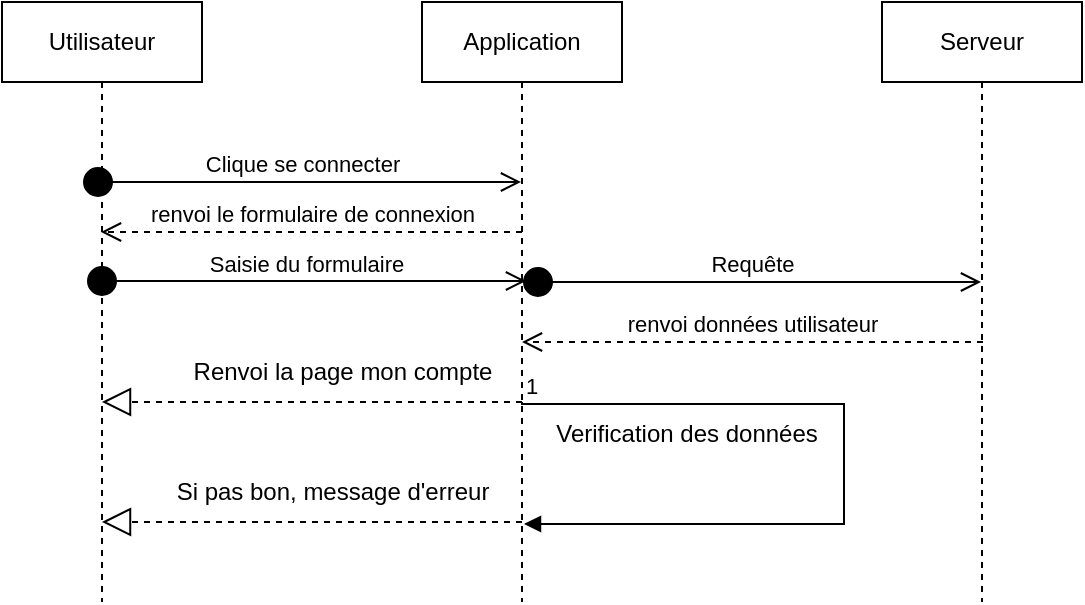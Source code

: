 <mxfile version="22.1.4" type="github">
  <diagram name="Page-1" id="4N-SVXwpwlPdj4ppH4gT">
    <mxGraphModel dx="2261" dy="726" grid="1" gridSize="10" guides="1" tooltips="1" connect="1" arrows="1" fold="1" page="1" pageScale="1" pageWidth="827" pageHeight="1169" math="0" shadow="0">
      <root>
        <mxCell id="0" />
        <mxCell id="1" parent="0" />
        <mxCell id="NQF-SmwcGC9LUNMgvI7Y-2" value="Utilisateur" style="shape=umlLifeline;perimeter=lifelinePerimeter;whiteSpace=wrap;html=1;container=1;dropTarget=0;collapsible=0;recursiveResize=0;outlineConnect=0;portConstraint=eastwest;newEdgeStyle={&quot;curved&quot;:0,&quot;rounded&quot;:0};" vertex="1" parent="1">
          <mxGeometry x="-220" y="30" width="100" height="300" as="geometry" />
        </mxCell>
        <mxCell id="NQF-SmwcGC9LUNMgvI7Y-3" value="Application" style="shape=umlLifeline;perimeter=lifelinePerimeter;whiteSpace=wrap;html=1;container=1;dropTarget=0;collapsible=0;recursiveResize=0;outlineConnect=0;portConstraint=eastwest;newEdgeStyle={&quot;curved&quot;:0,&quot;rounded&quot;:0};" vertex="1" parent="1">
          <mxGeometry x="-10" y="30" width="100" height="300" as="geometry" />
        </mxCell>
        <mxCell id="NQF-SmwcGC9LUNMgvI7Y-4" value="Serveur" style="shape=umlLifeline;perimeter=lifelinePerimeter;whiteSpace=wrap;html=1;container=1;dropTarget=0;collapsible=0;recursiveResize=0;outlineConnect=0;portConstraint=eastwest;newEdgeStyle={&quot;curved&quot;:0,&quot;rounded&quot;:0};" vertex="1" parent="1">
          <mxGeometry x="220" y="30" width="100" height="300" as="geometry" />
        </mxCell>
        <mxCell id="NQF-SmwcGC9LUNMgvI7Y-7" value="Clique se connecter" style="html=1;verticalAlign=bottom;startArrow=circle;startFill=1;endArrow=open;startSize=6;endSize=8;curved=0;rounded=0;" edge="1" parent="1" target="NQF-SmwcGC9LUNMgvI7Y-3">
          <mxGeometry width="80" relative="1" as="geometry">
            <mxPoint x="-180" y="120" as="sourcePoint" />
            <mxPoint x="-100" y="120" as="targetPoint" />
          </mxGeometry>
        </mxCell>
        <mxCell id="NQF-SmwcGC9LUNMgvI7Y-8" value="renvoi le formulaire de connexion" style="html=1;verticalAlign=bottom;endArrow=open;dashed=1;endSize=8;curved=0;rounded=0;" edge="1" parent="1">
          <mxGeometry relative="1" as="geometry">
            <mxPoint x="40" y="145" as="sourcePoint" />
            <mxPoint x="-170.5" y="145" as="targetPoint" />
          </mxGeometry>
        </mxCell>
        <mxCell id="NQF-SmwcGC9LUNMgvI7Y-9" value="Saisie du formulaire" style="html=1;verticalAlign=bottom;startArrow=circle;startFill=1;endArrow=open;startSize=6;endSize=8;curved=0;rounded=0;" edge="1" parent="1">
          <mxGeometry width="80" relative="1" as="geometry">
            <mxPoint x="-178" y="169.5" as="sourcePoint" />
            <mxPoint x="42" y="169.5" as="targetPoint" />
          </mxGeometry>
        </mxCell>
        <mxCell id="NQF-SmwcGC9LUNMgvI7Y-10" value="Requête" style="html=1;verticalAlign=bottom;startArrow=circle;startFill=1;endArrow=open;startSize=6;endSize=8;curved=0;rounded=0;" edge="1" parent="1" target="NQF-SmwcGC9LUNMgvI7Y-4">
          <mxGeometry width="80" relative="1" as="geometry">
            <mxPoint x="40" y="170" as="sourcePoint" />
            <mxPoint x="260" y="170" as="targetPoint" />
          </mxGeometry>
        </mxCell>
        <mxCell id="NQF-SmwcGC9LUNMgvI7Y-11" value="renvoi données utilisateur" style="html=1;verticalAlign=bottom;endArrow=open;dashed=1;endSize=8;curved=0;rounded=0;" edge="1" parent="1" target="NQF-SmwcGC9LUNMgvI7Y-3">
          <mxGeometry relative="1" as="geometry">
            <mxPoint x="270.5" y="200" as="sourcePoint" />
            <mxPoint x="60" y="200" as="targetPoint" />
          </mxGeometry>
        </mxCell>
        <mxCell id="NQF-SmwcGC9LUNMgvI7Y-12" value="" style="endArrow=block;endFill=1;html=1;edgeStyle=orthogonalEdgeStyle;align=left;verticalAlign=top;rounded=0;entryX=0.51;entryY=0.87;entryDx=0;entryDy=0;entryPerimeter=0;" edge="1" parent="1" target="NQF-SmwcGC9LUNMgvI7Y-3">
          <mxGeometry x="-1" relative="1" as="geometry">
            <mxPoint x="40" y="230" as="sourcePoint" />
            <mxPoint x="200" y="290" as="targetPoint" />
            <Array as="points">
              <mxPoint x="40" y="231" />
              <mxPoint x="201" y="231" />
              <mxPoint x="201" y="291" />
            </Array>
          </mxGeometry>
        </mxCell>
        <mxCell id="NQF-SmwcGC9LUNMgvI7Y-13" value="1" style="edgeLabel;resizable=0;html=1;align=left;verticalAlign=bottom;" connectable="0" vertex="1" parent="NQF-SmwcGC9LUNMgvI7Y-12">
          <mxGeometry x="-1" relative="1" as="geometry" />
        </mxCell>
        <mxCell id="NQF-SmwcGC9LUNMgvI7Y-17" value="Verification des données" style="text;html=1;align=center;verticalAlign=middle;resizable=0;points=[];autosize=1;strokeColor=none;fillColor=none;" vertex="1" parent="1">
          <mxGeometry x="42" y="231" width="160" height="30" as="geometry" />
        </mxCell>
        <mxCell id="NQF-SmwcGC9LUNMgvI7Y-20" value="" style="endArrow=block;dashed=1;endFill=0;endSize=12;html=1;rounded=0;" edge="1" parent="1">
          <mxGeometry width="160" relative="1" as="geometry">
            <mxPoint x="40" y="230" as="sourcePoint" />
            <mxPoint x="-170" y="230" as="targetPoint" />
          </mxGeometry>
        </mxCell>
        <mxCell id="NQF-SmwcGC9LUNMgvI7Y-21" value="Renvoi la page mon compte" style="text;html=1;align=center;verticalAlign=middle;resizable=0;points=[];autosize=1;strokeColor=none;fillColor=none;" vertex="1" parent="1">
          <mxGeometry x="-140" y="200" width="180" height="30" as="geometry" />
        </mxCell>
        <mxCell id="NQF-SmwcGC9LUNMgvI7Y-24" value="" style="endArrow=block;dashed=1;endFill=0;endSize=12;html=1;rounded=0;" edge="1" parent="1">
          <mxGeometry width="160" relative="1" as="geometry">
            <mxPoint x="40" y="290" as="sourcePoint" />
            <mxPoint x="-170" y="290" as="targetPoint" />
          </mxGeometry>
        </mxCell>
        <mxCell id="NQF-SmwcGC9LUNMgvI7Y-25" value="Si pas bon, message d&#39;erreur" style="text;html=1;align=center;verticalAlign=middle;resizable=0;points=[];autosize=1;strokeColor=none;fillColor=none;" vertex="1" parent="1">
          <mxGeometry x="-150" y="260" width="190" height="30" as="geometry" />
        </mxCell>
      </root>
    </mxGraphModel>
  </diagram>
</mxfile>
